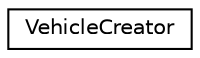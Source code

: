 digraph "Graficzna hierarchia klas"
{
  edge [fontname="Helvetica",fontsize="10",labelfontname="Helvetica",labelfontsize="10"];
  node [fontname="Helvetica",fontsize="10",shape=record];
  rankdir="LR";
  Node1 [label="VehicleCreator",height=0.2,width=0.4,color="black", fillcolor="white", style="filled",URL="$class_vehicle_creator.html",tooltip="Klasa odpowiadająca za odczytanie z pliku konfiguracji pojazdów oraz stworzenie ich i dostarczenie do..."];
}
